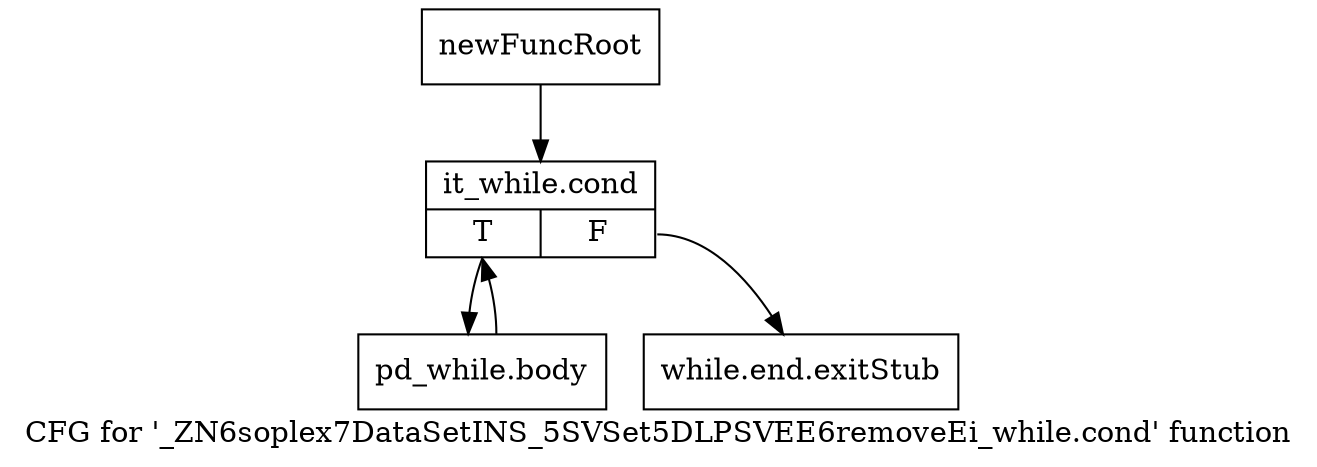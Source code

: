 digraph "CFG for '_ZN6soplex7DataSetINS_5SVSet5DLPSVEE6removeEi_while.cond' function" {
	label="CFG for '_ZN6soplex7DataSetINS_5SVSet5DLPSVEE6removeEi_while.cond' function";

	Node0x2fb7930 [shape=record,label="{newFuncRoot}"];
	Node0x2fb7930 -> Node0x2fb79d0;
	Node0x2fb7980 [shape=record,label="{while.end.exitStub}"];
	Node0x2fb79d0 [shape=record,label="{it_while.cond|{<s0>T|<s1>F}}"];
	Node0x2fb79d0:s0 -> Node0x2fb7a20;
	Node0x2fb79d0:s1 -> Node0x2fb7980;
	Node0x2fb7a20 [shape=record,label="{pd_while.body}"];
	Node0x2fb7a20 -> Node0x2fb79d0;
}
